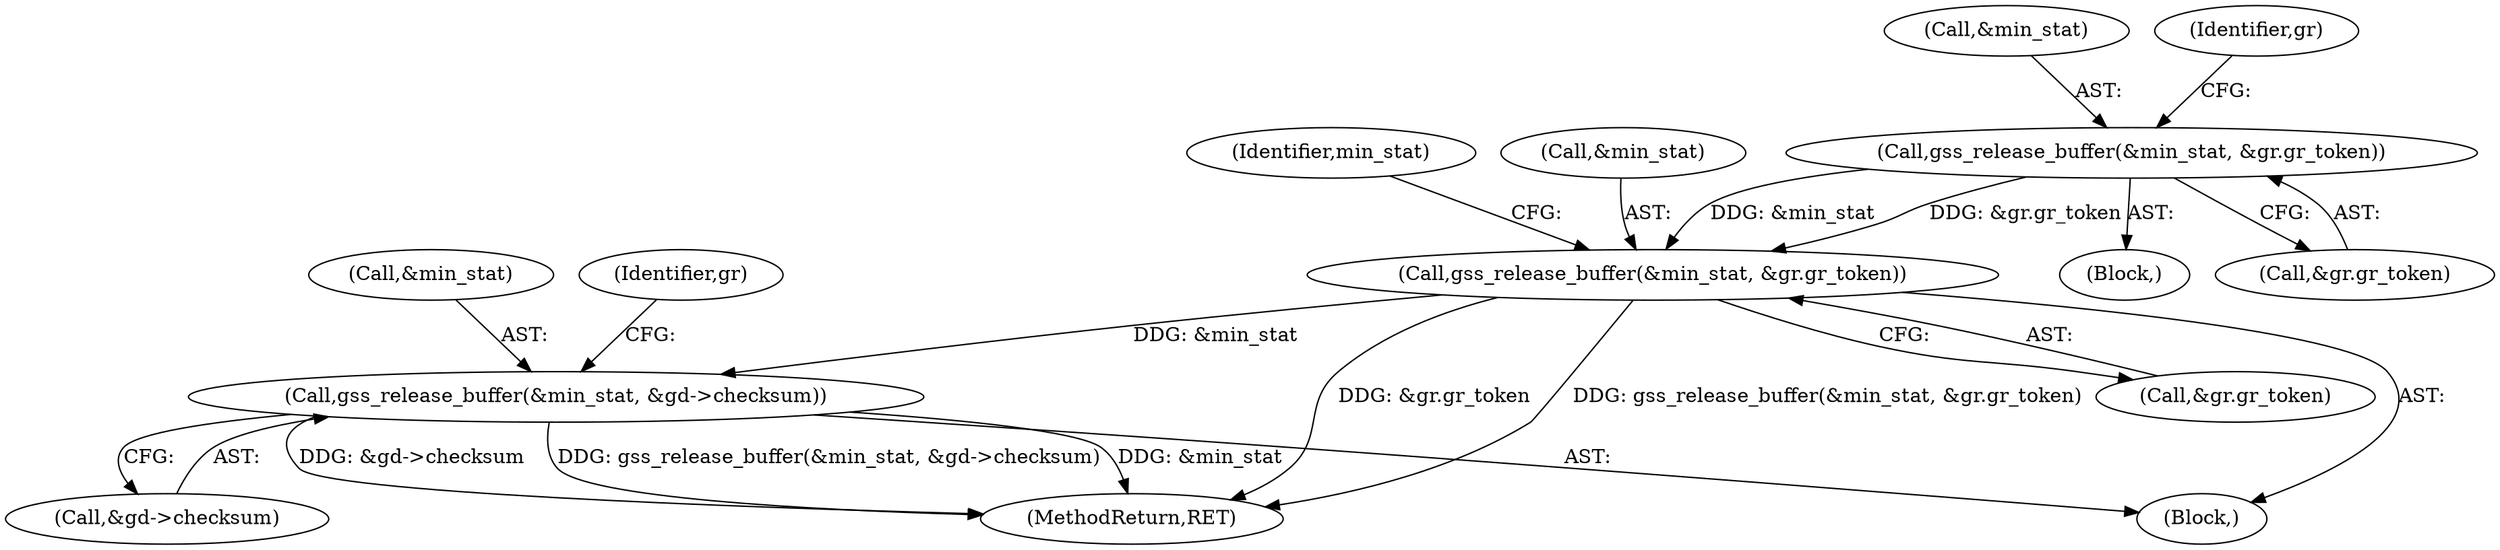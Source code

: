digraph "0_krb5_5bb8a6b9c9eb8dd22bc9526751610aaa255ead9c@pointer" {
"1000500" [label="(Call,gss_release_buffer(&min_stat, &gd->checksum))"];
"1000493" [label="(Call,gss_release_buffer(&min_stat, &gr.gr_token))"];
"1000461" [label="(Call,gss_release_buffer(&min_stat, &gr.gr_token))"];
"1000501" [label="(Call,&min_stat)"];
"1000496" [label="(Call,&gr.gr_token)"];
"1000460" [label="(Block,)"];
"1000510" [label="(Identifier,gr)"];
"1000503" [label="(Call,&gd->checksum)"];
"1000632" [label="(MethodReturn,RET)"];
"1000502" [label="(Identifier,min_stat)"];
"1000461" [label="(Call,gss_release_buffer(&min_stat, &gr.gr_token))"];
"1000464" [label="(Call,&gr.gr_token)"];
"1000500" [label="(Call,gss_release_buffer(&min_stat, &gd->checksum))"];
"1000462" [label="(Call,&min_stat)"];
"1000471" [label="(Identifier,gr)"];
"1000428" [label="(Block,)"];
"1000494" [label="(Call,&min_stat)"];
"1000493" [label="(Call,gss_release_buffer(&min_stat, &gr.gr_token))"];
"1000500" -> "1000428"  [label="AST: "];
"1000500" -> "1000503"  [label="CFG: "];
"1000501" -> "1000500"  [label="AST: "];
"1000503" -> "1000500"  [label="AST: "];
"1000510" -> "1000500"  [label="CFG: "];
"1000500" -> "1000632"  [label="DDG: &gd->checksum"];
"1000500" -> "1000632"  [label="DDG: gss_release_buffer(&min_stat, &gd->checksum)"];
"1000500" -> "1000632"  [label="DDG: &min_stat"];
"1000493" -> "1000500"  [label="DDG: &min_stat"];
"1000493" -> "1000428"  [label="AST: "];
"1000493" -> "1000496"  [label="CFG: "];
"1000494" -> "1000493"  [label="AST: "];
"1000496" -> "1000493"  [label="AST: "];
"1000502" -> "1000493"  [label="CFG: "];
"1000493" -> "1000632"  [label="DDG: &gr.gr_token"];
"1000493" -> "1000632"  [label="DDG: gss_release_buffer(&min_stat, &gr.gr_token)"];
"1000461" -> "1000493"  [label="DDG: &min_stat"];
"1000461" -> "1000493"  [label="DDG: &gr.gr_token"];
"1000461" -> "1000460"  [label="AST: "];
"1000461" -> "1000464"  [label="CFG: "];
"1000462" -> "1000461"  [label="AST: "];
"1000464" -> "1000461"  [label="AST: "];
"1000471" -> "1000461"  [label="CFG: "];
}
